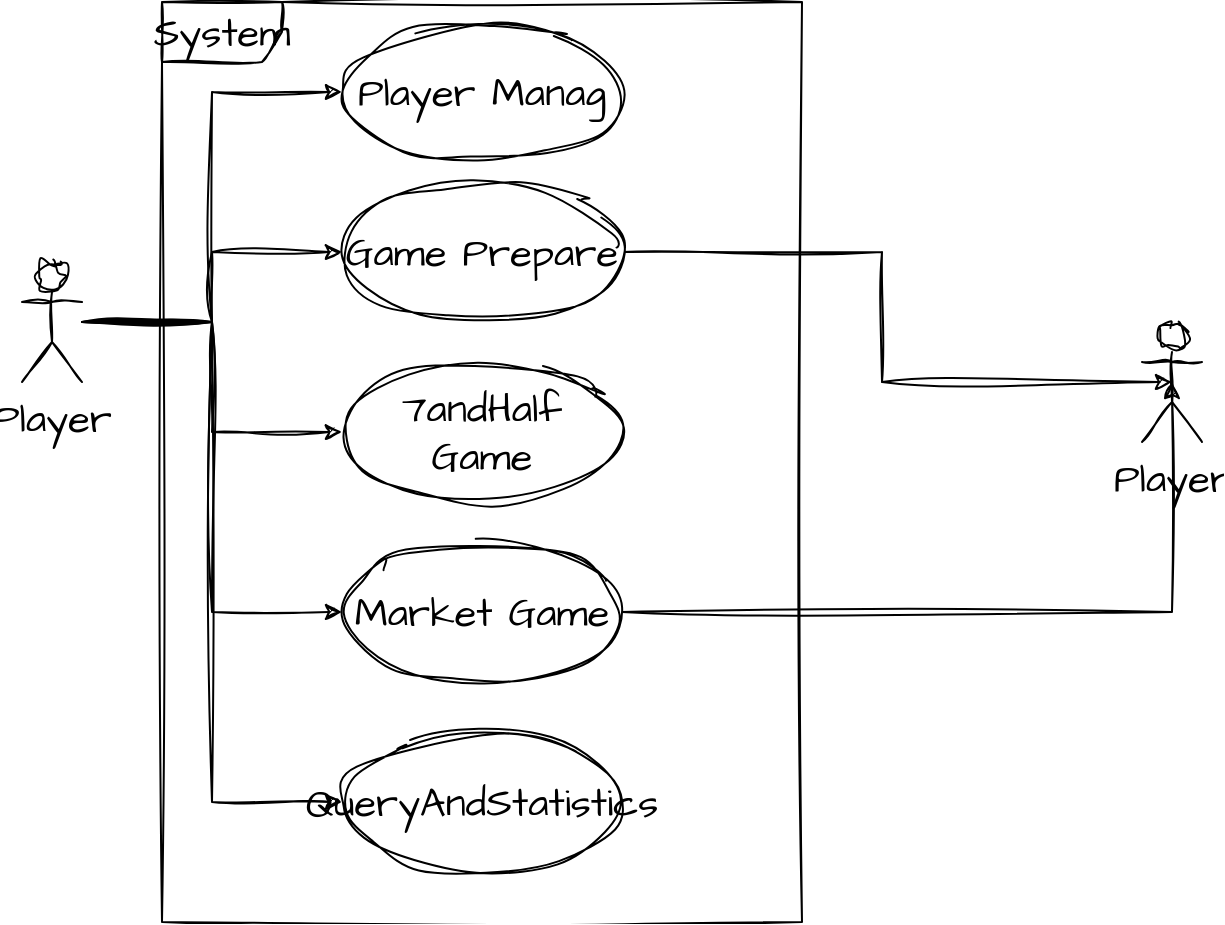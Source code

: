 <mxfile version="21.1.5" type="github">
  <diagram name="第 1 页" id="we1s0khhTfq30mCMQWea">
    <mxGraphModel dx="1050" dy="593" grid="1" gridSize="10" guides="1" tooltips="1" connect="1" arrows="1" fold="1" page="1" pageScale="1" pageWidth="827" pageHeight="1169" math="0" shadow="0">
      <root>
        <mxCell id="0" />
        <mxCell id="1" parent="0" />
        <mxCell id="qau9HFmG-PAstQo-S9AX-3" value="System" style="shape=umlFrame;whiteSpace=wrap;html=1;pointerEvents=0;sketch=1;hachureGap=4;jiggle=2;curveFitting=1;fontFamily=Architects Daughter;fontSource=https%3A%2F%2Ffonts.googleapis.com%2Fcss%3Ffamily%3DArchitects%2BDaughter;fontSize=20;" vertex="1" parent="1">
          <mxGeometry x="180" y="150" width="320" height="460" as="geometry" />
        </mxCell>
        <mxCell id="qau9HFmG-PAstQo-S9AX-4" value="Player Manag" style="ellipse;whiteSpace=wrap;html=1;sketch=1;hachureGap=4;jiggle=2;curveFitting=1;fontFamily=Architects Daughter;fontSource=https%3A%2F%2Ffonts.googleapis.com%2Fcss%3Ffamily%3DArchitects%2BDaughter;fontSize=20;" vertex="1" parent="1">
          <mxGeometry x="270" y="160" width="140" height="70" as="geometry" />
        </mxCell>
        <mxCell id="qau9HFmG-PAstQo-S9AX-19" style="edgeStyle=orthogonalEdgeStyle;rounded=0;sketch=1;hachureGap=4;jiggle=2;curveFitting=1;orthogonalLoop=1;jettySize=auto;html=1;entryX=0.5;entryY=0.5;entryDx=0;entryDy=0;entryPerimeter=0;fontFamily=Architects Daughter;fontSource=https%3A%2F%2Ffonts.googleapis.com%2Fcss%3Ffamily%3DArchitects%2BDaughter;fontSize=16;" edge="1" parent="1" source="qau9HFmG-PAstQo-S9AX-5" target="qau9HFmG-PAstQo-S9AX-17">
          <mxGeometry relative="1" as="geometry" />
        </mxCell>
        <mxCell id="qau9HFmG-PAstQo-S9AX-5" value="Game Prepare" style="ellipse;whiteSpace=wrap;html=1;sketch=1;hachureGap=4;jiggle=2;curveFitting=1;fontFamily=Architects Daughter;fontSource=https%3A%2F%2Ffonts.googleapis.com%2Fcss%3Ffamily%3DArchitects%2BDaughter;fontSize=20;" vertex="1" parent="1">
          <mxGeometry x="270" y="240" width="140" height="70" as="geometry" />
        </mxCell>
        <mxCell id="qau9HFmG-PAstQo-S9AX-6" value="7andHalf Game" style="ellipse;whiteSpace=wrap;html=1;sketch=1;hachureGap=4;jiggle=2;curveFitting=1;fontFamily=Architects Daughter;fontSource=https%3A%2F%2Ffonts.googleapis.com%2Fcss%3Ffamily%3DArchitects%2BDaughter;fontSize=20;" vertex="1" parent="1">
          <mxGeometry x="270" y="330" width="140" height="70" as="geometry" />
        </mxCell>
        <mxCell id="qau9HFmG-PAstQo-S9AX-20" style="edgeStyle=orthogonalEdgeStyle;rounded=0;sketch=1;hachureGap=4;jiggle=2;curveFitting=1;orthogonalLoop=1;jettySize=auto;html=1;entryX=0.5;entryY=0.5;entryDx=0;entryDy=0;entryPerimeter=0;fontFamily=Architects Daughter;fontSource=https%3A%2F%2Ffonts.googleapis.com%2Fcss%3Ffamily%3DArchitects%2BDaughter;fontSize=16;" edge="1" parent="1" source="qau9HFmG-PAstQo-S9AX-7" target="qau9HFmG-PAstQo-S9AX-17">
          <mxGeometry relative="1" as="geometry" />
        </mxCell>
        <mxCell id="qau9HFmG-PAstQo-S9AX-7" value="Market Game" style="ellipse;whiteSpace=wrap;html=1;sketch=1;hachureGap=4;jiggle=2;curveFitting=1;fontFamily=Architects Daughter;fontSource=https%3A%2F%2Ffonts.googleapis.com%2Fcss%3Ffamily%3DArchitects%2BDaughter;fontSize=20;" vertex="1" parent="1">
          <mxGeometry x="270" y="420" width="140" height="70" as="geometry" />
        </mxCell>
        <mxCell id="qau9HFmG-PAstQo-S9AX-8" value="QueryAndStatistics" style="ellipse;whiteSpace=wrap;html=1;sketch=1;hachureGap=4;jiggle=2;curveFitting=1;fontFamily=Architects Daughter;fontSource=https%3A%2F%2Ffonts.googleapis.com%2Fcss%3Ffamily%3DArchitects%2BDaughter;fontSize=20;" vertex="1" parent="1">
          <mxGeometry x="270" y="515" width="140" height="70" as="geometry" />
        </mxCell>
        <mxCell id="qau9HFmG-PAstQo-S9AX-12" style="edgeStyle=orthogonalEdgeStyle;rounded=0;sketch=1;hachureGap=4;jiggle=2;curveFitting=1;orthogonalLoop=1;jettySize=auto;html=1;entryX=0;entryY=0.5;entryDx=0;entryDy=0;fontFamily=Architects Daughter;fontSource=https%3A%2F%2Ffonts.googleapis.com%2Fcss%3Ffamily%3DArchitects%2BDaughter;fontSize=16;" edge="1" parent="1" source="qau9HFmG-PAstQo-S9AX-10" target="qau9HFmG-PAstQo-S9AX-4">
          <mxGeometry relative="1" as="geometry" />
        </mxCell>
        <mxCell id="qau9HFmG-PAstQo-S9AX-13" style="edgeStyle=orthogonalEdgeStyle;rounded=0;sketch=1;hachureGap=4;jiggle=2;curveFitting=1;orthogonalLoop=1;jettySize=auto;html=1;entryX=0;entryY=0.5;entryDx=0;entryDy=0;fontFamily=Architects Daughter;fontSource=https%3A%2F%2Ffonts.googleapis.com%2Fcss%3Ffamily%3DArchitects%2BDaughter;fontSize=16;" edge="1" parent="1" source="qau9HFmG-PAstQo-S9AX-10" target="qau9HFmG-PAstQo-S9AX-5">
          <mxGeometry relative="1" as="geometry" />
        </mxCell>
        <mxCell id="qau9HFmG-PAstQo-S9AX-14" style="edgeStyle=orthogonalEdgeStyle;rounded=0;sketch=1;hachureGap=4;jiggle=2;curveFitting=1;orthogonalLoop=1;jettySize=auto;html=1;entryX=0;entryY=0.5;entryDx=0;entryDy=0;fontFamily=Architects Daughter;fontSource=https%3A%2F%2Ffonts.googleapis.com%2Fcss%3Ffamily%3DArchitects%2BDaughter;fontSize=16;" edge="1" parent="1" source="qau9HFmG-PAstQo-S9AX-10" target="qau9HFmG-PAstQo-S9AX-6">
          <mxGeometry relative="1" as="geometry" />
        </mxCell>
        <mxCell id="qau9HFmG-PAstQo-S9AX-15" style="edgeStyle=orthogonalEdgeStyle;rounded=0;sketch=1;hachureGap=4;jiggle=2;curveFitting=1;orthogonalLoop=1;jettySize=auto;html=1;entryX=0;entryY=0.5;entryDx=0;entryDy=0;fontFamily=Architects Daughter;fontSource=https%3A%2F%2Ffonts.googleapis.com%2Fcss%3Ffamily%3DArchitects%2BDaughter;fontSize=16;" edge="1" parent="1" source="qau9HFmG-PAstQo-S9AX-10" target="qau9HFmG-PAstQo-S9AX-7">
          <mxGeometry relative="1" as="geometry" />
        </mxCell>
        <mxCell id="qau9HFmG-PAstQo-S9AX-16" style="edgeStyle=orthogonalEdgeStyle;rounded=0;sketch=1;hachureGap=4;jiggle=2;curveFitting=1;orthogonalLoop=1;jettySize=auto;html=1;entryX=0;entryY=0.5;entryDx=0;entryDy=0;fontFamily=Architects Daughter;fontSource=https%3A%2F%2Ffonts.googleapis.com%2Fcss%3Ffamily%3DArchitects%2BDaughter;fontSize=16;" edge="1" parent="1" source="qau9HFmG-PAstQo-S9AX-10" target="qau9HFmG-PAstQo-S9AX-8">
          <mxGeometry relative="1" as="geometry" />
        </mxCell>
        <mxCell id="qau9HFmG-PAstQo-S9AX-10" value="Player" style="shape=umlActor;verticalLabelPosition=bottom;verticalAlign=top;html=1;sketch=1;hachureGap=4;jiggle=2;curveFitting=1;fontFamily=Architects Daughter;fontSource=https%3A%2F%2Ffonts.googleapis.com%2Fcss%3Ffamily%3DArchitects%2BDaughter;fontSize=20;" vertex="1" parent="1">
          <mxGeometry x="110" y="280" width="30" height="60" as="geometry" />
        </mxCell>
        <mxCell id="qau9HFmG-PAstQo-S9AX-17" value="Player" style="shape=umlActor;verticalLabelPosition=bottom;verticalAlign=top;html=1;sketch=1;hachureGap=4;jiggle=2;curveFitting=1;fontFamily=Architects Daughter;fontSource=https%3A%2F%2Ffonts.googleapis.com%2Fcss%3Ffamily%3DArchitects%2BDaughter;fontSize=20;" vertex="1" parent="1">
          <mxGeometry x="670" y="310" width="30" height="60" as="geometry" />
        </mxCell>
      </root>
    </mxGraphModel>
  </diagram>
</mxfile>

